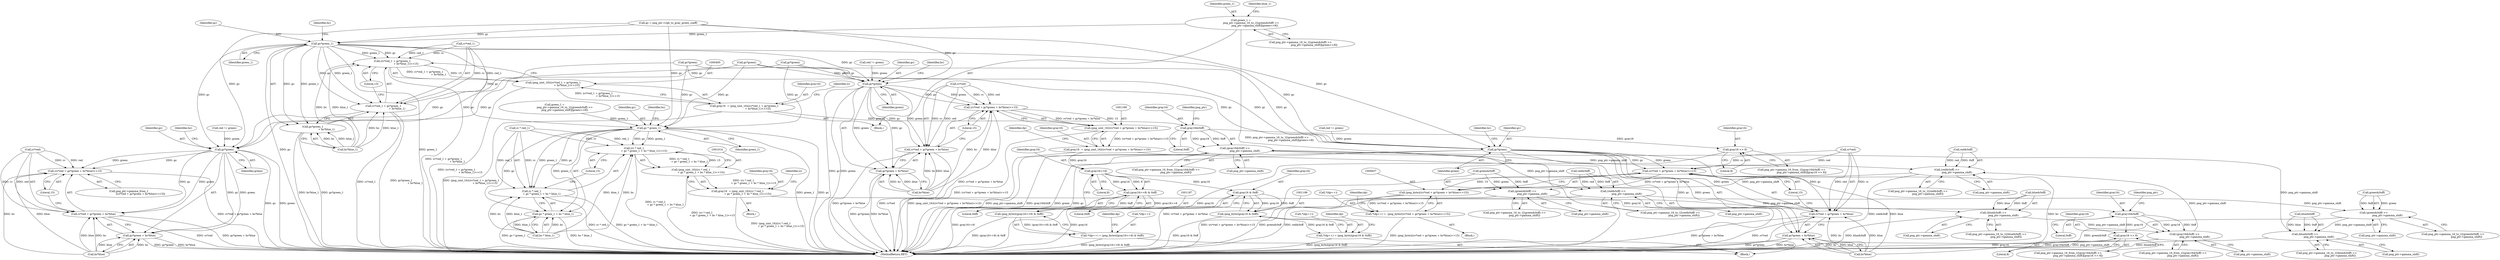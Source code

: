 digraph "0_Chrome_7f3d85b096f66870a15b37c2f40b219b2e292693_9@array" {
"1000456" [label="(Call,green_1 =\n                         png_ptr->gamma_16_to_1[(green&0xff) >>\n                                  png_ptr->gamma_shift][green>>8])"];
"1000502" [label="(Call,gc*green_1)"];
"1000496" [label="(Call,(rc*red_1 + gc*green_1\n                                  + bc*blue_1)>>15)"];
"1000494" [label="(Call,(png_uint_16)((rc*red_1 + gc*green_1\n                                  + bc*blue_1)>>15))"];
"1000492" [label="(Call,gray16  = (png_uint_16)((rc*red_1 + gc*green_1\n                                  + bc*blue_1)>>15))"];
"1000517" [label="(Call,gray16&0xff)"];
"1000516" [label="(Call,(gray16&0xff) >>\n                         png_ptr->gamma_shift)"];
"1000445" [label="(Call,(red&0xff) >>\n                                  png_ptr->gamma_shift)"];
"1000463" [label="(Call,(green&0xff) >>\n                                  png_ptr->gamma_shift)"];
"1000481" [label="(Call,(blue&0xff) >>\n                                  png_ptr->gamma_shift)"];
"1000964" [label="(Call,(red&0xff) >>\n                         png_ptr->gamma_shift)"];
"1000982" [label="(Call,(green&0xff) >>\n                         png_ptr->gamma_shift)"];
"1001000" [label="(Call,(blue&0xff) >>\n                         png_ptr->gamma_shift)"];
"1001035" [label="(Call,(gray16&0xff) >>\n                         png_ptr->gamma_shift)"];
"1000523" [label="(Call,gray16 >> 8)"];
"1000497" [label="(Call,rc*red_1 + gc*green_1\n                                  + bc*blue_1)"];
"1000501" [label="(Call,gc*green_1\n                                  + bc*blue_1)"];
"1000769" [label="(Call,gc*green)"];
"1000763" [label="(Call,(rc*red + gc*green + bc*blue)>>15)"];
"1000764" [label="(Call,rc*red + gc*green + bc*blue)"];
"1000768" [label="(Call,gc*green + bc*blue)"];
"1000844" [label="(Call,gc*green)"];
"1000838" [label="(Call,(rc*red + gc*green + bc*blue)>>15)"];
"1000836" [label="(Call,(png_byte)((rc*red + gc*green + bc*blue)>>15))"];
"1000832" [label="(Call,*(dp++) =  (png_byte)((rc*red + gc*green + bc*blue)>>15))"];
"1000839" [label="(Call,rc*red + gc*green + bc*blue)"];
"1000843" [label="(Call,gc*green + bc*blue)"];
"1001021" [label="(Call,gc * green_1)"];
"1001015" [label="(Call,(rc * red_1\n                         + gc * green_1 + bc * blue_1)>>15)"];
"1001013" [label="(Call,(png_uint_16)((rc * red_1\n                         + gc * green_1 + bc * blue_1)>>15))"];
"1001011" [label="(Call,gray16  = (png_uint_16)((rc * red_1\n                         + gc * green_1 + bc * blue_1)>>15))"];
"1001036" [label="(Call,gray16&0xff)"];
"1001042" [label="(Call,gray16 >> 8)"];
"1001016" [label="(Call,rc * red_1\n                         + gc * green_1 + bc * blue_1)"];
"1001020" [label="(Call,gc * green_1 + bc * blue_1)"];
"1001175" [label="(Call,gc*green)"];
"1001169" [label="(Call,(rc*red + gc*green + bc*blue)>>15)"];
"1001167" [label="(Call,(png_uint_16)((rc*red + gc*green + bc*blue)>>15))"];
"1001165" [label="(Call,gray16  = (png_uint_16)((rc*red + gc*green + bc*blue)>>15))"];
"1001189" [label="(Call,gray16>>8)"];
"1001188" [label="(Call,(gray16>>8) & 0xff)"];
"1001186" [label="(Call,(png_byte)((gray16>>8) & 0xff))"];
"1001182" [label="(Call,*(dp++) = (png_byte)((gray16>>8) & 0xff))"];
"1001199" [label="(Call,gray16 & 0xff)"];
"1001197" [label="(Call,(png_byte)(gray16 & 0xff))"];
"1001193" [label="(Call,*(dp++) = (png_byte)(gray16 & 0xff))"];
"1001170" [label="(Call,rc*red + gc*green + bc*blue)"];
"1001174" [label="(Call,gc*green + bc*blue)"];
"1000516" [label="(Call,(gray16&0xff) >>\n                         png_ptr->gamma_shift)"];
"1001039" [label="(Call,png_ptr->gamma_shift)"];
"1000436" [label="(Block,)"];
"1001191" [label="(Literal,8)"];
"1000839" [label="(Call,rc*red + gc*green + bc*blue)"];
"1000746" [label="(Call,red != green)"];
"1000498" [label="(Call,rc*red_1)"];
"1000764" [label="(Call,rc*red + gc*green + bc*blue)"];
"1000769" [label="(Call,gc*green)"];
"1001194" [label="(Call,*(dp++))"];
"1000854" [label="(Identifier,dp)"];
"1000456" [label="(Call,green_1 =\n                         png_ptr->gamma_16_to_1[(green&0xff) >>\n                                  png_ptr->gamma_shift][green>>8])"];
"1000848" [label="(Identifier,bc)"];
"1000512" [label="(Call,png_ptr->gamma_16_from_1[(gray16&0xff) >>\n                         png_ptr->gamma_shift])"];
"1000517" [label="(Call,gray16&0xff)"];
"1001017" [label="(Call,rc * red_1)"];
"1001025" [label="(Identifier,bc)"];
"1000458" [label="(Call,png_ptr->gamma_16_to_1[(green&0xff) >>\n                                  png_ptr->gamma_shift][green>>8])"];
"1000133" [label="(Call,gc = png_ptr->rgb_to_gray_green_coeff)"];
"1000759" [label="(Call,png_ptr->gamma_from_1\n                             [(rc*red + gc*green + bc*blue)>>15])"];
"1000968" [label="(Call,png_ptr->gamma_shift)"];
"1000493" [label="(Identifier,gray16)"];
"1000986" [label="(Call,png_ptr->gamma_shift)"];
"1000955" [label="(Block,)"];
"1000505" [label="(Call,bc*blue_1)"];
"1001177" [label="(Identifier,green)"];
"1000964" [label="(Call,(red&0xff) >>\n                         png_ptr->gamma_shift)"];
"1001192" [label="(Literal,0xff)"];
"1000503" [label="(Identifier,gc)"];
"1000508" [label="(Literal,15)"];
"1000504" [label="(Identifier,green_1)"];
"1000832" [label="(Call,*(dp++) =  (png_byte)((rc*red + gc*green + bc*blue)>>15))"];
"1000838" [label="(Call,(rc*red + gc*green + bc*blue)>>15)"];
"1000773" [label="(Identifier,bc)"];
"1000445" [label="(Call,(red&0xff) >>\n                                  png_ptr->gamma_shift)"];
"1000802" [label="(Block,)"];
"1000245" [label="(Call,gc*green)"];
"1001156" [label="(Call,red != green)"];
"1001199" [label="(Call,gray16 & 0xff)"];
"1000525" [label="(Literal,8)"];
"1000506" [label="(Identifier,bc)"];
"1000485" [label="(Call,png_ptr->gamma_shift)"];
"1000844" [label="(Call,gc*green)"];
"1000840" [label="(Call,rc*red)"];
"1000775" [label="(Literal,15)"];
"1001042" [label="(Call,gray16 >> 8)"];
"1001043" [label="(Identifier,gray16)"];
"1000457" [label="(Identifier,green_1)"];
"1001197" [label="(Call,(png_byte)(gray16 & 0xff))"];
"1001178" [label="(Call,bc*blue)"];
"1000502" [label="(Call,gc*green_1)"];
"1001038" [label="(Literal,0xff)"];
"1001176" [label="(Identifier,gc)"];
"1001201" [label="(Literal,0xff)"];
"1000477" [label="(Call,png_ptr->gamma_16_to_1[(blue&0xff) >>\n                                  png_ptr->gamma_shift])"];
"1001183" [label="(Call,*(dp++))"];
"1000983" [label="(Call,green&0xff)"];
"1001252" [label="(MethodReturn,RET)"];
"1001193" [label="(Call,*(dp++) = (png_byte)(gray16 & 0xff))"];
"1001023" [label="(Identifier,green_1)"];
"1000518" [label="(Identifier,gray16)"];
"1001190" [label="(Identifier,gray16)"];
"1000982" [label="(Call,(green&0xff) >>\n                         png_ptr->gamma_shift)"];
"1001185" [label="(Identifier,dp)"];
"1001000" [label="(Call,(blue&0xff) >>\n                         png_ptr->gamma_shift)"];
"1000768" [label="(Call,gc*green + bc*blue)"];
"1001181" [label="(Literal,15)"];
"1001188" [label="(Call,(gray16>>8) & 0xff)"];
"1001036" [label="(Call,gray16&0xff)"];
"1001169" [label="(Call,(rc*red + gc*green + bc*blue)>>15)"];
"1000524" [label="(Identifier,gray16)"];
"1001020" [label="(Call,gc * green_1 + bc * blue_1)"];
"1000975" [label="(Call,green_1 =\n                         png_ptr->gamma_16_to_1[(green&0xff) >>\n                         png_ptr->gamma_shift][green>>8])"];
"1000492" [label="(Call,gray16  = (png_uint_16)((rc*red_1 + gc*green_1\n                                  + bc*blue_1)>>15))"];
"1001179" [label="(Identifier,bc)"];
"1001037" [label="(Identifier,gray16)"];
"1000850" [label="(Literal,15)"];
"1001196" [label="(Identifier,dp)"];
"1000763" [label="(Call,(rc*red + gc*green + bc*blue)>>15)"];
"1000833" [label="(Call,*(dp++))"];
"1001001" [label="(Call,blue&0xff)"];
"1000845" [label="(Identifier,gc)"];
"1000965" [label="(Call,red&0xff)"];
"1000497" [label="(Call,rc*red_1 + gc*green_1\n                                  + bc*blue_1)"];
"1000960" [label="(Call,png_ptr->gamma_16_to_1[(red&0xff) >>\n                         png_ptr->gamma_shift])"];
"1000520" [label="(Call,png_ptr->gamma_shift)"];
"1000511" [label="(Call,png_ptr->gamma_16_from_1[(gray16&0xff) >>\n                         png_ptr->gamma_shift][gray16 >> 8])"];
"1000772" [label="(Call,bc*blue)"];
"1001012" [label="(Identifier,gray16)"];
"1000765" [label="(Call,rc*red)"];
"1000481" [label="(Call,(blue&0xff) >>\n                                  png_ptr->gamma_shift)"];
"1000459" [label="(Call,png_ptr->gamma_16_to_1[(green&0xff) >>\n                                  png_ptr->gamma_shift])"];
"1000642" [label="(Call,gc*green)"];
"1000770" [label="(Identifier,gc)"];
"1000463" [label="(Call,(green&0xff) >>\n                                  png_ptr->gamma_shift)"];
"1000519" [label="(Literal,0xff)"];
"1000843" [label="(Call,gc*green + bc*blue)"];
"1000847" [label="(Call,bc*blue)"];
"1001016" [label="(Call,rc * red_1\n                         + gc * green_1 + bc * blue_1)"];
"1000496" [label="(Call,(rc*red_1 + gc*green_1\n                                  + bc*blue_1)>>15)"];
"1000323" [label="(Call,gc*green)"];
"1000978" [label="(Call,png_ptr->gamma_16_to_1[(green&0xff) >>\n                         png_ptr->gamma_shift])"];
"1000482" [label="(Call,blue&0xff)"];
"1000523" [label="(Call,gray16 >> 8)"];
"1001011" [label="(Call,gray16  = (png_uint_16)((rc * red_1\n                         + gc * green_1 + bc * blue_1)>>15))"];
"1001186" [label="(Call,(png_byte)((gray16>>8) & 0xff))"];
"1001205" [label="(Identifier,dp)"];
"1001165" [label="(Call,gray16  = (png_uint_16)((rc*red + gc*green + bc*blue)>>15))"];
"1001030" [label="(Call,png_ptr->gamma_16_from_1[(gray16&0xff) >>\n                         png_ptr->gamma_shift][gray16 >> 8])"];
"1001166" [label="(Identifier,gray16)"];
"1000446" [label="(Call,red&0xff)"];
"1001013" [label="(Call,(png_uint_16)((rc * red_1\n                         + gc * green_1 + bc * blue_1)>>15))"];
"1001200" [label="(Identifier,gray16)"];
"1001189" [label="(Call,gray16>>8)"];
"1001029" [label="(Identifier,w)"];
"1001024" [label="(Call,bc * blue_1)"];
"1001031" [label="(Call,png_ptr->gamma_16_from_1[(gray16&0xff) >>\n                         png_ptr->gamma_shift])"];
"1000510" [label="(Identifier,w)"];
"1000846" [label="(Identifier,green)"];
"1000771" [label="(Identifier,green)"];
"1000996" [label="(Call,png_ptr->gamma_16_to_1[(blue&0xff) >>\n                         png_ptr->gamma_shift])"];
"1000467" [label="(Call,png_ptr->gamma_shift)"];
"1001035" [label="(Call,(gray16&0xff) >>\n                         png_ptr->gamma_shift)"];
"1001021" [label="(Call,gc * green_1)"];
"1000823" [label="(Call,red != green)"];
"1000494" [label="(Call,(png_uint_16)((rc*red_1 + gc*green_1\n                                  + bc*blue_1)>>15))"];
"1001182" [label="(Call,*(dp++) = (png_byte)((gray16>>8) & 0xff))"];
"1001171" [label="(Call,rc*red)"];
"1001015" [label="(Call,(rc * red_1\n                         + gc * green_1 + bc * blue_1)>>15)"];
"1001101" [label="(Block,)"];
"1001175" [label="(Call,gc*green)"];
"1001170" [label="(Call,rc*red + gc*green + bc*blue)"];
"1001044" [label="(Literal,8)"];
"1000521" [label="(Identifier,png_ptr)"];
"1000449" [label="(Call,png_ptr->gamma_shift)"];
"1000836" [label="(Call,(png_byte)((rc*red + gc*green + bc*blue)>>15))"];
"1000441" [label="(Call,png_ptr->gamma_16_to_1[(red&0xff) >>\n                                  png_ptr->gamma_shift])"];
"1000501" [label="(Call,gc*green_1\n                                  + bc*blue_1)"];
"1000464" [label="(Call,green&0xff)"];
"1001004" [label="(Call,png_ptr->gamma_shift)"];
"1001027" [label="(Literal,15)"];
"1001040" [label="(Identifier,png_ptr)"];
"1001022" [label="(Identifier,gc)"];
"1001167" [label="(Call,(png_uint_16)((rc*red + gc*green + bc*blue)>>15))"];
"1001174" [label="(Call,gc*green + bc*blue)"];
"1000475" [label="(Identifier,blue_1)"];
"1000456" -> "1000436"  [label="AST: "];
"1000456" -> "1000458"  [label="CFG: "];
"1000457" -> "1000456"  [label="AST: "];
"1000458" -> "1000456"  [label="AST: "];
"1000475" -> "1000456"  [label="CFG: "];
"1000456" -> "1001252"  [label="DDG: png_ptr->gamma_16_to_1[(green&0xff) >>\n                                  png_ptr->gamma_shift][green>>8]"];
"1000456" -> "1000502"  [label="DDG: green_1"];
"1000502" -> "1000501"  [label="AST: "];
"1000502" -> "1000504"  [label="CFG: "];
"1000503" -> "1000502"  [label="AST: "];
"1000504" -> "1000502"  [label="AST: "];
"1000506" -> "1000502"  [label="CFG: "];
"1000502" -> "1001252"  [label="DDG: gc"];
"1000502" -> "1001252"  [label="DDG: green_1"];
"1000502" -> "1000496"  [label="DDG: gc"];
"1000502" -> "1000496"  [label="DDG: green_1"];
"1000502" -> "1000497"  [label="DDG: gc"];
"1000502" -> "1000497"  [label="DDG: green_1"];
"1000502" -> "1000501"  [label="DDG: gc"];
"1000502" -> "1000501"  [label="DDG: green_1"];
"1000133" -> "1000502"  [label="DDG: gc"];
"1000502" -> "1000769"  [label="DDG: gc"];
"1000502" -> "1000844"  [label="DDG: gc"];
"1000502" -> "1001021"  [label="DDG: gc"];
"1000502" -> "1001175"  [label="DDG: gc"];
"1000496" -> "1000494"  [label="AST: "];
"1000496" -> "1000508"  [label="CFG: "];
"1000497" -> "1000496"  [label="AST: "];
"1000508" -> "1000496"  [label="AST: "];
"1000494" -> "1000496"  [label="CFG: "];
"1000496" -> "1001252"  [label="DDG: rc*red_1 + gc*green_1\n                                  + bc*blue_1"];
"1000496" -> "1000494"  [label="DDG: rc*red_1 + gc*green_1\n                                  + bc*blue_1"];
"1000496" -> "1000494"  [label="DDG: 15"];
"1000498" -> "1000496"  [label="DDG: rc"];
"1000498" -> "1000496"  [label="DDG: red_1"];
"1000505" -> "1000496"  [label="DDG: bc"];
"1000505" -> "1000496"  [label="DDG: blue_1"];
"1000494" -> "1000492"  [label="AST: "];
"1000495" -> "1000494"  [label="AST: "];
"1000492" -> "1000494"  [label="CFG: "];
"1000494" -> "1001252"  [label="DDG: (rc*red_1 + gc*green_1\n                                  + bc*blue_1)>>15"];
"1000494" -> "1000492"  [label="DDG: (rc*red_1 + gc*green_1\n                                  + bc*blue_1)>>15"];
"1000492" -> "1000436"  [label="AST: "];
"1000493" -> "1000492"  [label="AST: "];
"1000510" -> "1000492"  [label="CFG: "];
"1000492" -> "1001252"  [label="DDG: (png_uint_16)((rc*red_1 + gc*green_1\n                                  + bc*blue_1)>>15)"];
"1000492" -> "1000517"  [label="DDG: gray16"];
"1000517" -> "1000516"  [label="AST: "];
"1000517" -> "1000519"  [label="CFG: "];
"1000518" -> "1000517"  [label="AST: "];
"1000519" -> "1000517"  [label="AST: "];
"1000521" -> "1000517"  [label="CFG: "];
"1000517" -> "1000516"  [label="DDG: gray16"];
"1000517" -> "1000516"  [label="DDG: 0xff"];
"1000517" -> "1000523"  [label="DDG: gray16"];
"1000516" -> "1000512"  [label="AST: "];
"1000516" -> "1000520"  [label="CFG: "];
"1000520" -> "1000516"  [label="AST: "];
"1000512" -> "1000516"  [label="CFG: "];
"1000516" -> "1001252"  [label="DDG: png_ptr->gamma_shift"];
"1000516" -> "1001252"  [label="DDG: gray16&0xff"];
"1000516" -> "1000445"  [label="DDG: png_ptr->gamma_shift"];
"1000481" -> "1000516"  [label="DDG: png_ptr->gamma_shift"];
"1000516" -> "1000964"  [label="DDG: png_ptr->gamma_shift"];
"1000445" -> "1000441"  [label="AST: "];
"1000445" -> "1000449"  [label="CFG: "];
"1000446" -> "1000445"  [label="AST: "];
"1000449" -> "1000445"  [label="AST: "];
"1000441" -> "1000445"  [label="CFG: "];
"1000445" -> "1001252"  [label="DDG: red&0xff"];
"1000446" -> "1000445"  [label="DDG: red"];
"1000446" -> "1000445"  [label="DDG: 0xff"];
"1000445" -> "1000463"  [label="DDG: png_ptr->gamma_shift"];
"1000463" -> "1000459"  [label="AST: "];
"1000463" -> "1000467"  [label="CFG: "];
"1000464" -> "1000463"  [label="AST: "];
"1000467" -> "1000463"  [label="AST: "];
"1000459" -> "1000463"  [label="CFG: "];
"1000463" -> "1001252"  [label="DDG: green&0xff"];
"1000464" -> "1000463"  [label="DDG: green"];
"1000464" -> "1000463"  [label="DDG: 0xff"];
"1000463" -> "1000481"  [label="DDG: png_ptr->gamma_shift"];
"1000481" -> "1000477"  [label="AST: "];
"1000481" -> "1000485"  [label="CFG: "];
"1000482" -> "1000481"  [label="AST: "];
"1000485" -> "1000481"  [label="AST: "];
"1000477" -> "1000481"  [label="CFG: "];
"1000481" -> "1001252"  [label="DDG: blue&0xff"];
"1000482" -> "1000481"  [label="DDG: blue"];
"1000482" -> "1000481"  [label="DDG: 0xff"];
"1000964" -> "1000960"  [label="AST: "];
"1000964" -> "1000968"  [label="CFG: "];
"1000965" -> "1000964"  [label="AST: "];
"1000968" -> "1000964"  [label="AST: "];
"1000960" -> "1000964"  [label="CFG: "];
"1000964" -> "1001252"  [label="DDG: red&0xff"];
"1000965" -> "1000964"  [label="DDG: red"];
"1000965" -> "1000964"  [label="DDG: 0xff"];
"1001035" -> "1000964"  [label="DDG: png_ptr->gamma_shift"];
"1000964" -> "1000982"  [label="DDG: png_ptr->gamma_shift"];
"1000982" -> "1000978"  [label="AST: "];
"1000982" -> "1000986"  [label="CFG: "];
"1000983" -> "1000982"  [label="AST: "];
"1000986" -> "1000982"  [label="AST: "];
"1000978" -> "1000982"  [label="CFG: "];
"1000982" -> "1001252"  [label="DDG: green&0xff"];
"1000983" -> "1000982"  [label="DDG: green"];
"1000983" -> "1000982"  [label="DDG: 0xff"];
"1000982" -> "1001000"  [label="DDG: png_ptr->gamma_shift"];
"1001000" -> "1000996"  [label="AST: "];
"1001000" -> "1001004"  [label="CFG: "];
"1001001" -> "1001000"  [label="AST: "];
"1001004" -> "1001000"  [label="AST: "];
"1000996" -> "1001000"  [label="CFG: "];
"1001000" -> "1001252"  [label="DDG: blue&0xff"];
"1001001" -> "1001000"  [label="DDG: blue"];
"1001001" -> "1001000"  [label="DDG: 0xff"];
"1001000" -> "1001035"  [label="DDG: png_ptr->gamma_shift"];
"1001035" -> "1001031"  [label="AST: "];
"1001035" -> "1001039"  [label="CFG: "];
"1001036" -> "1001035"  [label="AST: "];
"1001039" -> "1001035"  [label="AST: "];
"1001031" -> "1001035"  [label="CFG: "];
"1001035" -> "1001252"  [label="DDG: gray16&0xff"];
"1001035" -> "1001252"  [label="DDG: png_ptr->gamma_shift"];
"1001036" -> "1001035"  [label="DDG: gray16"];
"1001036" -> "1001035"  [label="DDG: 0xff"];
"1000523" -> "1000511"  [label="AST: "];
"1000523" -> "1000525"  [label="CFG: "];
"1000524" -> "1000523"  [label="AST: "];
"1000525" -> "1000523"  [label="AST: "];
"1000511" -> "1000523"  [label="CFG: "];
"1000523" -> "1001252"  [label="DDG: gray16"];
"1000497" -> "1000501"  [label="CFG: "];
"1000498" -> "1000497"  [label="AST: "];
"1000501" -> "1000497"  [label="AST: "];
"1000508" -> "1000497"  [label="CFG: "];
"1000497" -> "1001252"  [label="DDG: rc*red_1"];
"1000497" -> "1001252"  [label="DDG: gc*green_1\n                                  + bc*blue_1"];
"1000498" -> "1000497"  [label="DDG: rc"];
"1000498" -> "1000497"  [label="DDG: red_1"];
"1000505" -> "1000497"  [label="DDG: bc"];
"1000505" -> "1000497"  [label="DDG: blue_1"];
"1000501" -> "1000505"  [label="CFG: "];
"1000505" -> "1000501"  [label="AST: "];
"1000501" -> "1001252"  [label="DDG: gc*green_1"];
"1000501" -> "1001252"  [label="DDG: bc*blue_1"];
"1000505" -> "1000501"  [label="DDG: bc"];
"1000505" -> "1000501"  [label="DDG: blue_1"];
"1000769" -> "1000768"  [label="AST: "];
"1000769" -> "1000771"  [label="CFG: "];
"1000770" -> "1000769"  [label="AST: "];
"1000771" -> "1000769"  [label="AST: "];
"1000773" -> "1000769"  [label="CFG: "];
"1000769" -> "1001252"  [label="DDG: gc"];
"1000769" -> "1001252"  [label="DDG: green"];
"1000769" -> "1000763"  [label="DDG: gc"];
"1000769" -> "1000763"  [label="DDG: green"];
"1000769" -> "1000764"  [label="DDG: gc"];
"1000769" -> "1000764"  [label="DDG: green"];
"1000769" -> "1000768"  [label="DDG: gc"];
"1000769" -> "1000768"  [label="DDG: green"];
"1000642" -> "1000769"  [label="DDG: gc"];
"1000133" -> "1000769"  [label="DDG: gc"];
"1000323" -> "1000769"  [label="DDG: gc"];
"1000245" -> "1000769"  [label="DDG: gc"];
"1000746" -> "1000769"  [label="DDG: green"];
"1000763" -> "1000759"  [label="AST: "];
"1000763" -> "1000775"  [label="CFG: "];
"1000764" -> "1000763"  [label="AST: "];
"1000775" -> "1000763"  [label="AST: "];
"1000759" -> "1000763"  [label="CFG: "];
"1000763" -> "1001252"  [label="DDG: rc*red + gc*green + bc*blue"];
"1000765" -> "1000763"  [label="DDG: rc"];
"1000765" -> "1000763"  [label="DDG: red"];
"1000772" -> "1000763"  [label="DDG: bc"];
"1000772" -> "1000763"  [label="DDG: blue"];
"1000764" -> "1000768"  [label="CFG: "];
"1000765" -> "1000764"  [label="AST: "];
"1000768" -> "1000764"  [label="AST: "];
"1000775" -> "1000764"  [label="CFG: "];
"1000764" -> "1001252"  [label="DDG: rc*red"];
"1000764" -> "1001252"  [label="DDG: gc*green + bc*blue"];
"1000765" -> "1000764"  [label="DDG: rc"];
"1000765" -> "1000764"  [label="DDG: red"];
"1000772" -> "1000764"  [label="DDG: bc"];
"1000772" -> "1000764"  [label="DDG: blue"];
"1000768" -> "1000772"  [label="CFG: "];
"1000772" -> "1000768"  [label="AST: "];
"1000768" -> "1001252"  [label="DDG: gc*green"];
"1000768" -> "1001252"  [label="DDG: bc*blue"];
"1000772" -> "1000768"  [label="DDG: bc"];
"1000772" -> "1000768"  [label="DDG: blue"];
"1000844" -> "1000843"  [label="AST: "];
"1000844" -> "1000846"  [label="CFG: "];
"1000845" -> "1000844"  [label="AST: "];
"1000846" -> "1000844"  [label="AST: "];
"1000848" -> "1000844"  [label="CFG: "];
"1000844" -> "1001252"  [label="DDG: green"];
"1000844" -> "1001252"  [label="DDG: gc"];
"1000844" -> "1000838"  [label="DDG: gc"];
"1000844" -> "1000838"  [label="DDG: green"];
"1000844" -> "1000839"  [label="DDG: gc"];
"1000844" -> "1000839"  [label="DDG: green"];
"1000844" -> "1000843"  [label="DDG: gc"];
"1000844" -> "1000843"  [label="DDG: green"];
"1000642" -> "1000844"  [label="DDG: gc"];
"1000133" -> "1000844"  [label="DDG: gc"];
"1000323" -> "1000844"  [label="DDG: gc"];
"1000245" -> "1000844"  [label="DDG: gc"];
"1000823" -> "1000844"  [label="DDG: green"];
"1000838" -> "1000836"  [label="AST: "];
"1000838" -> "1000850"  [label="CFG: "];
"1000839" -> "1000838"  [label="AST: "];
"1000850" -> "1000838"  [label="AST: "];
"1000836" -> "1000838"  [label="CFG: "];
"1000838" -> "1001252"  [label="DDG: rc*red + gc*green + bc*blue"];
"1000838" -> "1000836"  [label="DDG: rc*red + gc*green + bc*blue"];
"1000838" -> "1000836"  [label="DDG: 15"];
"1000840" -> "1000838"  [label="DDG: rc"];
"1000840" -> "1000838"  [label="DDG: red"];
"1000847" -> "1000838"  [label="DDG: bc"];
"1000847" -> "1000838"  [label="DDG: blue"];
"1000836" -> "1000832"  [label="AST: "];
"1000837" -> "1000836"  [label="AST: "];
"1000832" -> "1000836"  [label="CFG: "];
"1000836" -> "1001252"  [label="DDG: (rc*red + gc*green + bc*blue)>>15"];
"1000836" -> "1000832"  [label="DDG: (rc*red + gc*green + bc*blue)>>15"];
"1000832" -> "1000802"  [label="AST: "];
"1000833" -> "1000832"  [label="AST: "];
"1000854" -> "1000832"  [label="CFG: "];
"1000832" -> "1001252"  [label="DDG: (png_byte)((rc*red + gc*green + bc*blue)>>15)"];
"1000839" -> "1000843"  [label="CFG: "];
"1000840" -> "1000839"  [label="AST: "];
"1000843" -> "1000839"  [label="AST: "];
"1000850" -> "1000839"  [label="CFG: "];
"1000839" -> "1001252"  [label="DDG: gc*green + bc*blue"];
"1000839" -> "1001252"  [label="DDG: rc*red"];
"1000840" -> "1000839"  [label="DDG: rc"];
"1000840" -> "1000839"  [label="DDG: red"];
"1000847" -> "1000839"  [label="DDG: bc"];
"1000847" -> "1000839"  [label="DDG: blue"];
"1000843" -> "1000847"  [label="CFG: "];
"1000847" -> "1000843"  [label="AST: "];
"1000843" -> "1001252"  [label="DDG: gc*green"];
"1000843" -> "1001252"  [label="DDG: bc*blue"];
"1000847" -> "1000843"  [label="DDG: bc"];
"1000847" -> "1000843"  [label="DDG: blue"];
"1001021" -> "1001020"  [label="AST: "];
"1001021" -> "1001023"  [label="CFG: "];
"1001022" -> "1001021"  [label="AST: "];
"1001023" -> "1001021"  [label="AST: "];
"1001025" -> "1001021"  [label="CFG: "];
"1001021" -> "1001252"  [label="DDG: green_1"];
"1001021" -> "1001252"  [label="DDG: gc"];
"1001021" -> "1001015"  [label="DDG: gc"];
"1001021" -> "1001015"  [label="DDG: green_1"];
"1001021" -> "1001016"  [label="DDG: gc"];
"1001021" -> "1001016"  [label="DDG: green_1"];
"1001021" -> "1001020"  [label="DDG: gc"];
"1001021" -> "1001020"  [label="DDG: green_1"];
"1000642" -> "1001021"  [label="DDG: gc"];
"1000133" -> "1001021"  [label="DDG: gc"];
"1000323" -> "1001021"  [label="DDG: gc"];
"1000245" -> "1001021"  [label="DDG: gc"];
"1000975" -> "1001021"  [label="DDG: green_1"];
"1001015" -> "1001013"  [label="AST: "];
"1001015" -> "1001027"  [label="CFG: "];
"1001016" -> "1001015"  [label="AST: "];
"1001027" -> "1001015"  [label="AST: "];
"1001013" -> "1001015"  [label="CFG: "];
"1001015" -> "1001252"  [label="DDG: rc * red_1\n                         + gc * green_1 + bc * blue_1"];
"1001015" -> "1001013"  [label="DDG: rc * red_1\n                         + gc * green_1 + bc * blue_1"];
"1001015" -> "1001013"  [label="DDG: 15"];
"1001017" -> "1001015"  [label="DDG: rc"];
"1001017" -> "1001015"  [label="DDG: red_1"];
"1001024" -> "1001015"  [label="DDG: bc"];
"1001024" -> "1001015"  [label="DDG: blue_1"];
"1001013" -> "1001011"  [label="AST: "];
"1001014" -> "1001013"  [label="AST: "];
"1001011" -> "1001013"  [label="CFG: "];
"1001013" -> "1001252"  [label="DDG: (rc * red_1\n                         + gc * green_1 + bc * blue_1)>>15"];
"1001013" -> "1001011"  [label="DDG: (rc * red_1\n                         + gc * green_1 + bc * blue_1)>>15"];
"1001011" -> "1000955"  [label="AST: "];
"1001012" -> "1001011"  [label="AST: "];
"1001029" -> "1001011"  [label="CFG: "];
"1001011" -> "1001252"  [label="DDG: (png_uint_16)((rc * red_1\n                         + gc * green_1 + bc * blue_1)>>15)"];
"1001011" -> "1001036"  [label="DDG: gray16"];
"1001036" -> "1001038"  [label="CFG: "];
"1001037" -> "1001036"  [label="AST: "];
"1001038" -> "1001036"  [label="AST: "];
"1001040" -> "1001036"  [label="CFG: "];
"1001036" -> "1001042"  [label="DDG: gray16"];
"1001042" -> "1001030"  [label="AST: "];
"1001042" -> "1001044"  [label="CFG: "];
"1001043" -> "1001042"  [label="AST: "];
"1001044" -> "1001042"  [label="AST: "];
"1001030" -> "1001042"  [label="CFG: "];
"1001042" -> "1001252"  [label="DDG: gray16"];
"1001016" -> "1001020"  [label="CFG: "];
"1001017" -> "1001016"  [label="AST: "];
"1001020" -> "1001016"  [label="AST: "];
"1001027" -> "1001016"  [label="CFG: "];
"1001016" -> "1001252"  [label="DDG: gc * green_1 + bc * blue_1"];
"1001016" -> "1001252"  [label="DDG: rc * red_1"];
"1001017" -> "1001016"  [label="DDG: rc"];
"1001017" -> "1001016"  [label="DDG: red_1"];
"1001024" -> "1001016"  [label="DDG: bc"];
"1001024" -> "1001016"  [label="DDG: blue_1"];
"1001020" -> "1001024"  [label="CFG: "];
"1001024" -> "1001020"  [label="AST: "];
"1001020" -> "1001252"  [label="DDG: bc * blue_1"];
"1001020" -> "1001252"  [label="DDG: gc * green_1"];
"1001024" -> "1001020"  [label="DDG: bc"];
"1001024" -> "1001020"  [label="DDG: blue_1"];
"1001175" -> "1001174"  [label="AST: "];
"1001175" -> "1001177"  [label="CFG: "];
"1001176" -> "1001175"  [label="AST: "];
"1001177" -> "1001175"  [label="AST: "];
"1001179" -> "1001175"  [label="CFG: "];
"1001175" -> "1001252"  [label="DDG: gc"];
"1001175" -> "1001252"  [label="DDG: green"];
"1001175" -> "1001169"  [label="DDG: gc"];
"1001175" -> "1001169"  [label="DDG: green"];
"1001175" -> "1001170"  [label="DDG: gc"];
"1001175" -> "1001170"  [label="DDG: green"];
"1001175" -> "1001174"  [label="DDG: gc"];
"1001175" -> "1001174"  [label="DDG: green"];
"1000642" -> "1001175"  [label="DDG: gc"];
"1000133" -> "1001175"  [label="DDG: gc"];
"1000323" -> "1001175"  [label="DDG: gc"];
"1000245" -> "1001175"  [label="DDG: gc"];
"1001156" -> "1001175"  [label="DDG: green"];
"1001169" -> "1001167"  [label="AST: "];
"1001169" -> "1001181"  [label="CFG: "];
"1001170" -> "1001169"  [label="AST: "];
"1001181" -> "1001169"  [label="AST: "];
"1001167" -> "1001169"  [label="CFG: "];
"1001169" -> "1001252"  [label="DDG: rc*red + gc*green + bc*blue"];
"1001169" -> "1001167"  [label="DDG: rc*red + gc*green + bc*blue"];
"1001169" -> "1001167"  [label="DDG: 15"];
"1001171" -> "1001169"  [label="DDG: rc"];
"1001171" -> "1001169"  [label="DDG: red"];
"1001178" -> "1001169"  [label="DDG: bc"];
"1001178" -> "1001169"  [label="DDG: blue"];
"1001167" -> "1001165"  [label="AST: "];
"1001168" -> "1001167"  [label="AST: "];
"1001165" -> "1001167"  [label="CFG: "];
"1001167" -> "1001252"  [label="DDG: (rc*red + gc*green + bc*blue)>>15"];
"1001167" -> "1001165"  [label="DDG: (rc*red + gc*green + bc*blue)>>15"];
"1001165" -> "1001101"  [label="AST: "];
"1001166" -> "1001165"  [label="AST: "];
"1001185" -> "1001165"  [label="CFG: "];
"1001165" -> "1001252"  [label="DDG: (png_uint_16)((rc*red + gc*green + bc*blue)>>15)"];
"1001165" -> "1001189"  [label="DDG: gray16"];
"1001189" -> "1001188"  [label="AST: "];
"1001189" -> "1001191"  [label="CFG: "];
"1001190" -> "1001189"  [label="AST: "];
"1001191" -> "1001189"  [label="AST: "];
"1001192" -> "1001189"  [label="CFG: "];
"1001189" -> "1001188"  [label="DDG: gray16"];
"1001189" -> "1001188"  [label="DDG: 8"];
"1001189" -> "1001199"  [label="DDG: gray16"];
"1001188" -> "1001186"  [label="AST: "];
"1001188" -> "1001192"  [label="CFG: "];
"1001192" -> "1001188"  [label="AST: "];
"1001186" -> "1001188"  [label="CFG: "];
"1001188" -> "1001252"  [label="DDG: gray16>>8"];
"1001188" -> "1001186"  [label="DDG: gray16>>8"];
"1001188" -> "1001186"  [label="DDG: 0xff"];
"1001186" -> "1001182"  [label="AST: "];
"1001187" -> "1001186"  [label="AST: "];
"1001182" -> "1001186"  [label="CFG: "];
"1001186" -> "1001252"  [label="DDG: (gray16>>8) & 0xff"];
"1001186" -> "1001182"  [label="DDG: (gray16>>8) & 0xff"];
"1001182" -> "1001101"  [label="AST: "];
"1001183" -> "1001182"  [label="AST: "];
"1001196" -> "1001182"  [label="CFG: "];
"1001182" -> "1001252"  [label="DDG: (png_byte)((gray16>>8) & 0xff)"];
"1001199" -> "1001197"  [label="AST: "];
"1001199" -> "1001201"  [label="CFG: "];
"1001200" -> "1001199"  [label="AST: "];
"1001201" -> "1001199"  [label="AST: "];
"1001197" -> "1001199"  [label="CFG: "];
"1001199" -> "1001252"  [label="DDG: gray16"];
"1001199" -> "1001197"  [label="DDG: gray16"];
"1001199" -> "1001197"  [label="DDG: 0xff"];
"1001197" -> "1001193"  [label="AST: "];
"1001198" -> "1001197"  [label="AST: "];
"1001193" -> "1001197"  [label="CFG: "];
"1001197" -> "1001252"  [label="DDG: gray16 & 0xff"];
"1001197" -> "1001193"  [label="DDG: gray16 & 0xff"];
"1001193" -> "1001101"  [label="AST: "];
"1001194" -> "1001193"  [label="AST: "];
"1001205" -> "1001193"  [label="CFG: "];
"1001193" -> "1001252"  [label="DDG: (png_byte)(gray16 & 0xff)"];
"1001170" -> "1001174"  [label="CFG: "];
"1001171" -> "1001170"  [label="AST: "];
"1001174" -> "1001170"  [label="AST: "];
"1001181" -> "1001170"  [label="CFG: "];
"1001170" -> "1001252"  [label="DDG: gc*green + bc*blue"];
"1001170" -> "1001252"  [label="DDG: rc*red"];
"1001171" -> "1001170"  [label="DDG: rc"];
"1001171" -> "1001170"  [label="DDG: red"];
"1001178" -> "1001170"  [label="DDG: bc"];
"1001178" -> "1001170"  [label="DDG: blue"];
"1001174" -> "1001178"  [label="CFG: "];
"1001178" -> "1001174"  [label="AST: "];
"1001174" -> "1001252"  [label="DDG: bc*blue"];
"1001174" -> "1001252"  [label="DDG: gc*green"];
"1001178" -> "1001174"  [label="DDG: bc"];
"1001178" -> "1001174"  [label="DDG: blue"];
}
